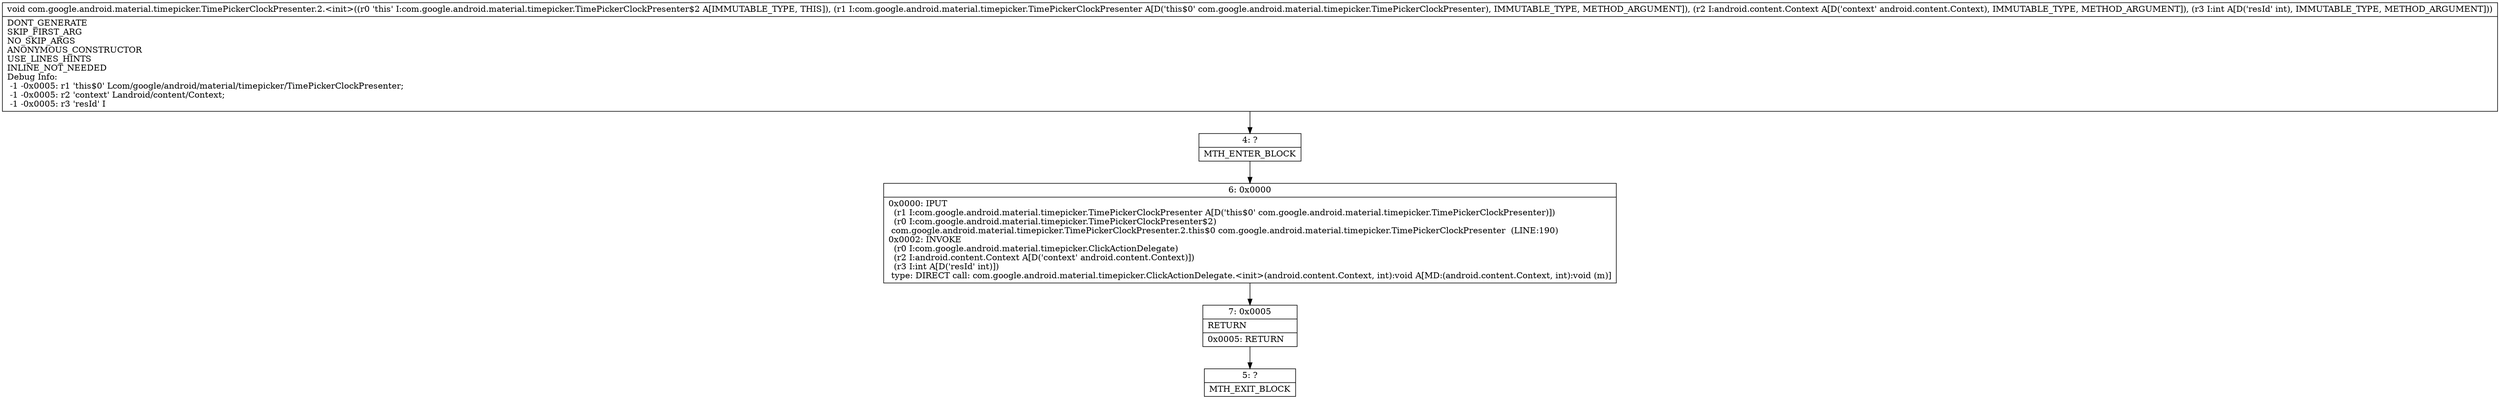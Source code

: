 digraph "CFG forcom.google.android.material.timepicker.TimePickerClockPresenter.2.\<init\>(Lcom\/google\/android\/material\/timepicker\/TimePickerClockPresenter;Landroid\/content\/Context;I)V" {
Node_4 [shape=record,label="{4\:\ ?|MTH_ENTER_BLOCK\l}"];
Node_6 [shape=record,label="{6\:\ 0x0000|0x0000: IPUT  \l  (r1 I:com.google.android.material.timepicker.TimePickerClockPresenter A[D('this$0' com.google.android.material.timepicker.TimePickerClockPresenter)])\l  (r0 I:com.google.android.material.timepicker.TimePickerClockPresenter$2)\l com.google.android.material.timepicker.TimePickerClockPresenter.2.this$0 com.google.android.material.timepicker.TimePickerClockPresenter  (LINE:190)\l0x0002: INVOKE  \l  (r0 I:com.google.android.material.timepicker.ClickActionDelegate)\l  (r2 I:android.content.Context A[D('context' android.content.Context)])\l  (r3 I:int A[D('resId' int)])\l type: DIRECT call: com.google.android.material.timepicker.ClickActionDelegate.\<init\>(android.content.Context, int):void A[MD:(android.content.Context, int):void (m)]\l}"];
Node_7 [shape=record,label="{7\:\ 0x0005|RETURN\l|0x0005: RETURN   \l}"];
Node_5 [shape=record,label="{5\:\ ?|MTH_EXIT_BLOCK\l}"];
MethodNode[shape=record,label="{void com.google.android.material.timepicker.TimePickerClockPresenter.2.\<init\>((r0 'this' I:com.google.android.material.timepicker.TimePickerClockPresenter$2 A[IMMUTABLE_TYPE, THIS]), (r1 I:com.google.android.material.timepicker.TimePickerClockPresenter A[D('this$0' com.google.android.material.timepicker.TimePickerClockPresenter), IMMUTABLE_TYPE, METHOD_ARGUMENT]), (r2 I:android.content.Context A[D('context' android.content.Context), IMMUTABLE_TYPE, METHOD_ARGUMENT]), (r3 I:int A[D('resId' int), IMMUTABLE_TYPE, METHOD_ARGUMENT]))  | DONT_GENERATE\lSKIP_FIRST_ARG\lNO_SKIP_ARGS\lANONYMOUS_CONSTRUCTOR\lUSE_LINES_HINTS\lINLINE_NOT_NEEDED\lDebug Info:\l  \-1 \-0x0005: r1 'this$0' Lcom\/google\/android\/material\/timepicker\/TimePickerClockPresenter;\l  \-1 \-0x0005: r2 'context' Landroid\/content\/Context;\l  \-1 \-0x0005: r3 'resId' I\l}"];
MethodNode -> Node_4;Node_4 -> Node_6;
Node_6 -> Node_7;
Node_7 -> Node_5;
}

